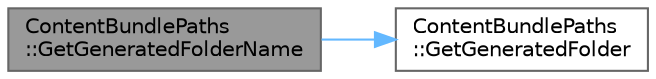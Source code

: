digraph "ContentBundlePaths::GetGeneratedFolderName"
{
 // INTERACTIVE_SVG=YES
 // LATEX_PDF_SIZE
  bgcolor="transparent";
  edge [fontname=Helvetica,fontsize=10,labelfontname=Helvetica,labelfontsize=10];
  node [fontname=Helvetica,fontsize=10,shape=box,height=0.2,width=0.4];
  rankdir="LR";
  Node1 [id="Node000001",label="ContentBundlePaths\l::GetGeneratedFolderName",height=0.2,width=0.4,color="gray40", fillcolor="grey60", style="filled", fontcolor="black",tooltip=" "];
  Node1 -> Node2 [id="edge1_Node000001_Node000002",color="steelblue1",style="solid",tooltip=" "];
  Node2 [id="Node000002",label="ContentBundlePaths\l::GetGeneratedFolder",height=0.2,width=0.4,color="grey40", fillcolor="white", style="filled",URL="$d0/dae/namespaceContentBundlePaths.html#afb6fe8566852f2cc64db69754d4a4fcb",tooltip=" "];
}
